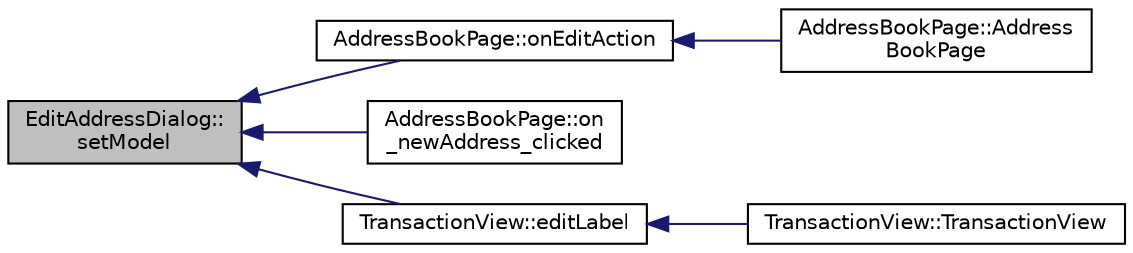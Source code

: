 digraph "EditAddressDialog::setModel"
{
  edge [fontname="Helvetica",fontsize="10",labelfontname="Helvetica",labelfontsize="10"];
  node [fontname="Helvetica",fontsize="10",shape=record];
  rankdir="LR";
  Node174 [label="EditAddressDialog::\lsetModel",height=0.2,width=0.4,color="black", fillcolor="grey75", style="filled", fontcolor="black"];
  Node174 -> Node175 [dir="back",color="midnightblue",fontsize="10",style="solid",fontname="Helvetica"];
  Node175 [label="AddressBookPage::onEditAction",height=0.2,width=0.4,color="black", fillcolor="white", style="filled",URL="$class_address_book_page.html#a00b9dc5da59d39ae90af3ff41f8d9b76",tooltip="Edit currently selected address entry (no button) "];
  Node175 -> Node176 [dir="back",color="midnightblue",fontsize="10",style="solid",fontname="Helvetica"];
  Node176 [label="AddressBookPage::Address\lBookPage",height=0.2,width=0.4,color="black", fillcolor="white", style="filled",URL="$class_address_book_page.html#a493ad5adf2b6064b97bc2ba6eb41587e"];
  Node174 -> Node177 [dir="back",color="midnightblue",fontsize="10",style="solid",fontname="Helvetica"];
  Node177 [label="AddressBookPage::on\l_newAddress_clicked",height=0.2,width=0.4,color="black", fillcolor="white", style="filled",URL="$class_address_book_page.html#aba6968524ce48f58ef26aa16837113ef",tooltip="Create a new address for receiving coins and / or add a new address book entry. "];
  Node174 -> Node178 [dir="back",color="midnightblue",fontsize="10",style="solid",fontname="Helvetica"];
  Node178 [label="TransactionView::editLabel",height=0.2,width=0.4,color="black", fillcolor="white", style="filled",URL="$class_transaction_view.html#a18817639384e53f94fc1ad956d7263d9"];
  Node178 -> Node179 [dir="back",color="midnightblue",fontsize="10",style="solid",fontname="Helvetica"];
  Node179 [label="TransactionView::TransactionView",height=0.2,width=0.4,color="black", fillcolor="white", style="filled",URL="$class_transaction_view.html#a0c5e8b90206b4e8b8bf68dd7e319798f"];
}
